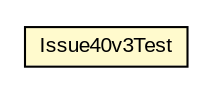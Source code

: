 #!/usr/local/bin/dot
#
# Class diagram 
# Generated by UMLGraph version 5.1 (http://www.umlgraph.org/)
#

digraph G {
	edge [fontname="arial",fontsize=10,labelfontname="arial",labelfontsize=10];
	node [fontname="arial",fontsize=10,shape=plaintext];
	nodesep=0.25;
	ranksep=0.5;
	// com.helger.schematron.ant.Issue40v3Test
	c3540 [label=<<table title="com.helger.schematron.ant.Issue40v3Test" border="0" cellborder="1" cellspacing="0" cellpadding="2" port="p" bgcolor="lemonChiffon" href="./Issue40v3Test.html">
		<tr><td><table border="0" cellspacing="0" cellpadding="1">
<tr><td align="center" balign="center"> Issue40v3Test </td></tr>
		</table></td></tr>
		</table>>, fontname="arial", fontcolor="black", fontsize=10.0];
}

